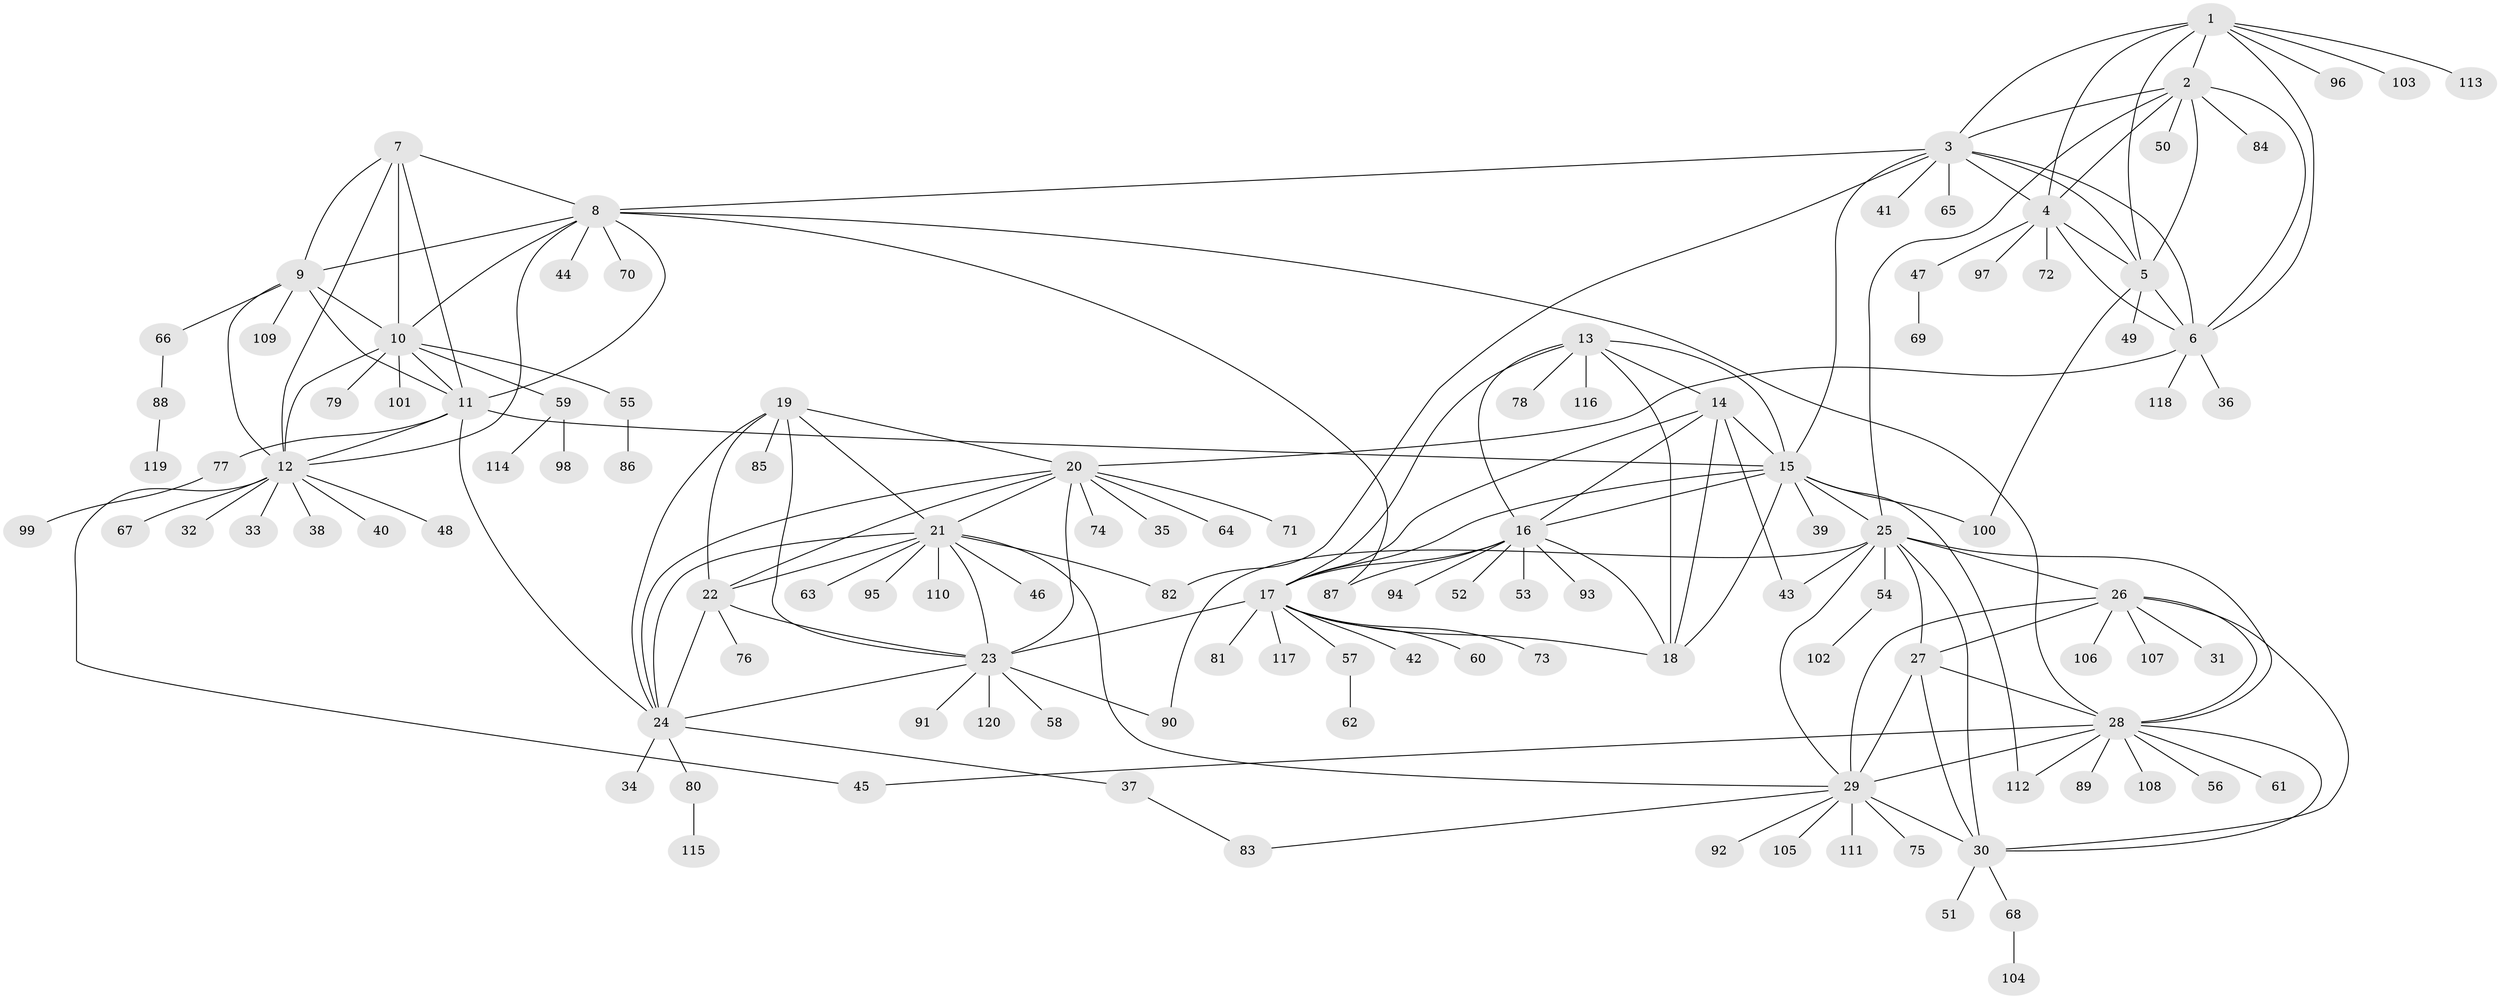 // coarse degree distribution, {5: 0.03225806451612903, 9: 0.06451612903225806, 10: 0.043010752688172046, 6: 0.010752688172043012, 7: 0.021505376344086023, 4: 0.03225806451612903, 8: 0.021505376344086023, 11: 0.010752688172043012, 13: 0.010752688172043012, 1: 0.6559139784946236, 2: 0.0967741935483871}
// Generated by graph-tools (version 1.1) at 2025/42/03/06/25 10:42:10]
// undirected, 120 vertices, 183 edges
graph export_dot {
graph [start="1"]
  node [color=gray90,style=filled];
  1;
  2;
  3;
  4;
  5;
  6;
  7;
  8;
  9;
  10;
  11;
  12;
  13;
  14;
  15;
  16;
  17;
  18;
  19;
  20;
  21;
  22;
  23;
  24;
  25;
  26;
  27;
  28;
  29;
  30;
  31;
  32;
  33;
  34;
  35;
  36;
  37;
  38;
  39;
  40;
  41;
  42;
  43;
  44;
  45;
  46;
  47;
  48;
  49;
  50;
  51;
  52;
  53;
  54;
  55;
  56;
  57;
  58;
  59;
  60;
  61;
  62;
  63;
  64;
  65;
  66;
  67;
  68;
  69;
  70;
  71;
  72;
  73;
  74;
  75;
  76;
  77;
  78;
  79;
  80;
  81;
  82;
  83;
  84;
  85;
  86;
  87;
  88;
  89;
  90;
  91;
  92;
  93;
  94;
  95;
  96;
  97;
  98;
  99;
  100;
  101;
  102;
  103;
  104;
  105;
  106;
  107;
  108;
  109;
  110;
  111;
  112;
  113;
  114;
  115;
  116;
  117;
  118;
  119;
  120;
  1 -- 2;
  1 -- 3;
  1 -- 4;
  1 -- 5;
  1 -- 6;
  1 -- 96;
  1 -- 103;
  1 -- 113;
  2 -- 3;
  2 -- 4;
  2 -- 5;
  2 -- 6;
  2 -- 25;
  2 -- 50;
  2 -- 84;
  3 -- 4;
  3 -- 5;
  3 -- 6;
  3 -- 8;
  3 -- 15;
  3 -- 41;
  3 -- 65;
  3 -- 82;
  4 -- 5;
  4 -- 6;
  4 -- 47;
  4 -- 72;
  4 -- 97;
  5 -- 6;
  5 -- 49;
  5 -- 100;
  6 -- 20;
  6 -- 36;
  6 -- 118;
  7 -- 8;
  7 -- 9;
  7 -- 10;
  7 -- 11;
  7 -- 12;
  8 -- 9;
  8 -- 10;
  8 -- 11;
  8 -- 12;
  8 -- 28;
  8 -- 44;
  8 -- 70;
  8 -- 87;
  9 -- 10;
  9 -- 11;
  9 -- 12;
  9 -- 66;
  9 -- 109;
  10 -- 11;
  10 -- 12;
  10 -- 55;
  10 -- 59;
  10 -- 79;
  10 -- 101;
  11 -- 12;
  11 -- 15;
  11 -- 24;
  11 -- 77;
  12 -- 32;
  12 -- 33;
  12 -- 38;
  12 -- 40;
  12 -- 45;
  12 -- 48;
  12 -- 67;
  13 -- 14;
  13 -- 15;
  13 -- 16;
  13 -- 17;
  13 -- 18;
  13 -- 78;
  13 -- 116;
  14 -- 15;
  14 -- 16;
  14 -- 17;
  14 -- 18;
  14 -- 43;
  15 -- 16;
  15 -- 17;
  15 -- 18;
  15 -- 25;
  15 -- 39;
  15 -- 100;
  15 -- 112;
  16 -- 17;
  16 -- 18;
  16 -- 52;
  16 -- 53;
  16 -- 87;
  16 -- 93;
  16 -- 94;
  17 -- 18;
  17 -- 23;
  17 -- 42;
  17 -- 57;
  17 -- 60;
  17 -- 73;
  17 -- 81;
  17 -- 117;
  19 -- 20;
  19 -- 21;
  19 -- 22;
  19 -- 23;
  19 -- 24;
  19 -- 85;
  20 -- 21;
  20 -- 22;
  20 -- 23;
  20 -- 24;
  20 -- 35;
  20 -- 64;
  20 -- 71;
  20 -- 74;
  21 -- 22;
  21 -- 23;
  21 -- 24;
  21 -- 29;
  21 -- 46;
  21 -- 63;
  21 -- 82;
  21 -- 95;
  21 -- 110;
  22 -- 23;
  22 -- 24;
  22 -- 76;
  23 -- 24;
  23 -- 58;
  23 -- 90;
  23 -- 91;
  23 -- 120;
  24 -- 34;
  24 -- 37;
  24 -- 80;
  25 -- 26;
  25 -- 27;
  25 -- 28;
  25 -- 29;
  25 -- 30;
  25 -- 43;
  25 -- 54;
  25 -- 90;
  26 -- 27;
  26 -- 28;
  26 -- 29;
  26 -- 30;
  26 -- 31;
  26 -- 106;
  26 -- 107;
  27 -- 28;
  27 -- 29;
  27 -- 30;
  28 -- 29;
  28 -- 30;
  28 -- 45;
  28 -- 56;
  28 -- 61;
  28 -- 89;
  28 -- 108;
  28 -- 112;
  29 -- 30;
  29 -- 75;
  29 -- 83;
  29 -- 92;
  29 -- 105;
  29 -- 111;
  30 -- 51;
  30 -- 68;
  37 -- 83;
  47 -- 69;
  54 -- 102;
  55 -- 86;
  57 -- 62;
  59 -- 98;
  59 -- 114;
  66 -- 88;
  68 -- 104;
  77 -- 99;
  80 -- 115;
  88 -- 119;
}
